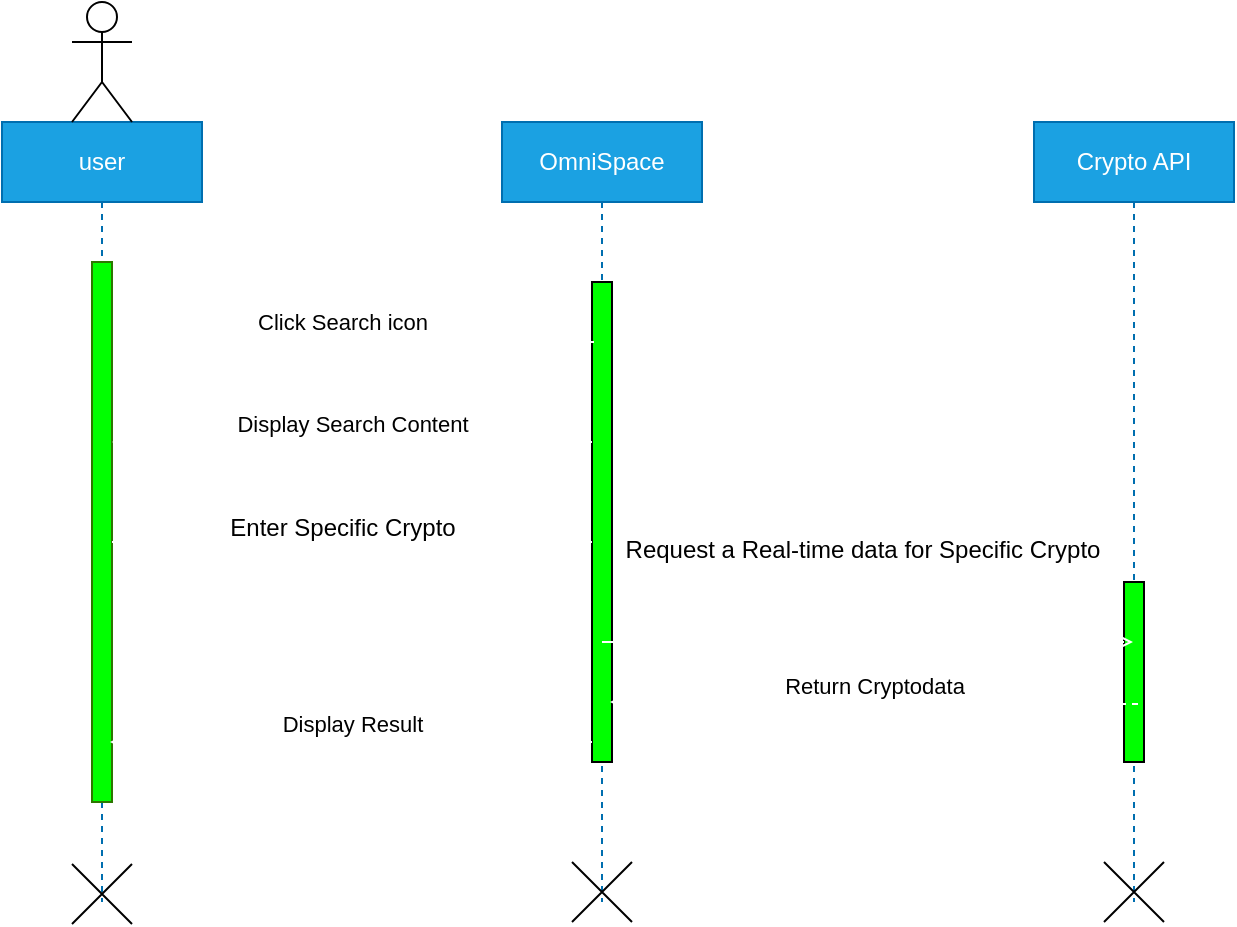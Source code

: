 <mxfile version="24.8.0">
  <diagram name="Page-1" id="2YBvvXClWsGukQMizWep">
    <mxGraphModel dx="926" dy="533" grid="1" gridSize="10" guides="1" tooltips="1" connect="1" arrows="1" fold="1" page="1" pageScale="1" pageWidth="850" pageHeight="1100" math="0" shadow="0">
      <root>
        <mxCell id="0" />
        <mxCell id="1" parent="0" />
        <mxCell id="aM9ryv3xv72pqoxQDRHE-1" value="user" style="shape=umlLifeline;perimeter=lifelinePerimeter;whiteSpace=wrap;html=1;container=0;dropTarget=0;collapsible=0;recursiveResize=0;outlineConnect=0;portConstraint=eastwest;newEdgeStyle={&quot;edgeStyle&quot;:&quot;elbowEdgeStyle&quot;,&quot;elbow&quot;:&quot;vertical&quot;,&quot;curved&quot;:0,&quot;rounded&quot;:0};fillColor=#1ba1e2;fontColor=#ffffff;strokeColor=#006EAF;" parent="1" vertex="1">
          <mxGeometry x="40" y="80" width="100" height="390" as="geometry" />
        </mxCell>
        <mxCell id="aM9ryv3xv72pqoxQDRHE-2" value="" style="html=1;points=[];perimeter=orthogonalPerimeter;outlineConnect=0;targetShapes=umlLifeline;portConstraint=eastwest;newEdgeStyle={&quot;edgeStyle&quot;:&quot;elbowEdgeStyle&quot;,&quot;elbow&quot;:&quot;vertical&quot;,&quot;curved&quot;:0,&quot;rounded&quot;:0};fillColor=#00FF00;fontColor=#ffffff;strokeColor=#2D7600;" parent="aM9ryv3xv72pqoxQDRHE-1" vertex="1">
          <mxGeometry x="45" y="70" width="10" height="270" as="geometry" />
        </mxCell>
        <mxCell id="aM9ryv3xv72pqoxQDRHE-5" value="OmniSpace" style="shape=umlLifeline;perimeter=lifelinePerimeter;whiteSpace=wrap;html=1;container=0;dropTarget=0;collapsible=0;recursiveResize=0;outlineConnect=0;portConstraint=eastwest;newEdgeStyle={&quot;edgeStyle&quot;:&quot;elbowEdgeStyle&quot;,&quot;elbow&quot;:&quot;vertical&quot;,&quot;curved&quot;:0,&quot;rounded&quot;:0};fillColor=#1ba1e2;fontColor=#ffffff;strokeColor=#006EAF;" parent="1" vertex="1">
          <mxGeometry x="290" y="80" width="100" height="390" as="geometry" />
        </mxCell>
        <mxCell id="aM9ryv3xv72pqoxQDRHE-6" value="" style="html=1;points=[];perimeter=orthogonalPerimeter;outlineConnect=0;targetShapes=umlLifeline;portConstraint=eastwest;newEdgeStyle={&quot;edgeStyle&quot;:&quot;elbowEdgeStyle&quot;,&quot;elbow&quot;:&quot;vertical&quot;,&quot;curved&quot;:0,&quot;rounded&quot;:0};fillColor=#00FF00;" parent="aM9ryv3xv72pqoxQDRHE-5" vertex="1">
          <mxGeometry x="45" y="80" width="10" height="240" as="geometry" />
        </mxCell>
        <mxCell id="aM9ryv3xv72pqoxQDRHE-8" value="Display Search Content" style="html=1;verticalAlign=bottom;endArrow=open;dashed=1;endSize=8;edgeStyle=elbowEdgeStyle;elbow=vertical;curved=0;rounded=0;strokeColor=#FFFFFF;" parent="1" source="aM9ryv3xv72pqoxQDRHE-6" edge="1">
          <mxGeometry relative="1" as="geometry">
            <mxPoint x="95" y="240" as="targetPoint" />
            <Array as="points">
              <mxPoint x="190" y="240" />
            </Array>
            <mxPoint x="325" y="240" as="sourcePoint" />
          </mxGeometry>
        </mxCell>
        <mxCell id="aM9ryv3xv72pqoxQDRHE-10" value="" style="html=1;verticalAlign=bottom;endArrow=open;dashed=1;endSize=8;edgeStyle=elbowEdgeStyle;elbow=horizontal;curved=0;rounded=0;strokeColor=#FFFFFF;" parent="1" target="aM9ryv3xv72pqoxQDRHE-6" edge="1">
          <mxGeometry relative="1" as="geometry">
            <mxPoint x="336" y="190" as="targetPoint" />
            <Array as="points">
              <mxPoint x="96" y="190" />
            </Array>
            <mxPoint x="336" y="190" as="sourcePoint" />
          </mxGeometry>
        </mxCell>
        <mxCell id="L9LZ-k_6zLOk1CvhENu7-12" value="Click Search icon" style="edgeLabel;html=1;align=center;verticalAlign=middle;resizable=0;points=[];" vertex="1" connectable="0" parent="aM9ryv3xv72pqoxQDRHE-10">
          <mxGeometry x="0.52" y="-2" relative="1" as="geometry">
            <mxPoint x="-10" y="-12" as="offset" />
          </mxGeometry>
        </mxCell>
        <mxCell id="L9LZ-k_6zLOk1CvhENu7-1" value="" style="shape=umlActor;verticalLabelPosition=bottom;verticalAlign=top;html=1;outlineConnect=0;" vertex="1" parent="1">
          <mxGeometry x="75" y="20" width="30" height="60" as="geometry" />
        </mxCell>
        <mxCell id="L9LZ-k_6zLOk1CvhENu7-4" value="Crypto API" style="shape=umlLifeline;perimeter=lifelinePerimeter;whiteSpace=wrap;html=1;container=0;dropTarget=0;collapsible=0;recursiveResize=0;outlineConnect=0;portConstraint=eastwest;newEdgeStyle={&quot;edgeStyle&quot;:&quot;elbowEdgeStyle&quot;,&quot;elbow&quot;:&quot;vertical&quot;,&quot;curved&quot;:0,&quot;rounded&quot;:0};fillColor=#1ba1e2;fontColor=#ffffff;strokeColor=#006EAF;" vertex="1" parent="1">
          <mxGeometry x="556" y="80" width="100" height="390" as="geometry" />
        </mxCell>
        <mxCell id="L9LZ-k_6zLOk1CvhENu7-5" value="" style="html=1;points=[];perimeter=orthogonalPerimeter;outlineConnect=0;targetShapes=umlLifeline;portConstraint=eastwest;newEdgeStyle={&quot;edgeStyle&quot;:&quot;elbowEdgeStyle&quot;,&quot;elbow&quot;:&quot;vertical&quot;,&quot;curved&quot;:0,&quot;rounded&quot;:0};fillColor=#00FF00;" vertex="1" parent="L9LZ-k_6zLOk1CvhENu7-4">
          <mxGeometry x="45" y="230" width="10" height="90" as="geometry" />
        </mxCell>
        <mxCell id="L9LZ-k_6zLOk1CvhENu7-7" value="" style="html=1;verticalAlign=bottom;endArrow=open;dashed=1;endSize=8;edgeStyle=elbowEdgeStyle;elbow=vertical;curved=0;rounded=0;strokeColor=#FFFFFF;" edge="1" parent="1" target="aM9ryv3xv72pqoxQDRHE-6">
          <mxGeometry relative="1" as="geometry">
            <mxPoint x="335" y="290" as="targetPoint" />
            <Array as="points">
              <mxPoint x="95" y="290" />
            </Array>
            <mxPoint x="335" y="290" as="sourcePoint" />
          </mxGeometry>
        </mxCell>
        <mxCell id="L9LZ-k_6zLOk1CvhENu7-9" value="Return Cryptodata" style="html=1;verticalAlign=bottom;endArrow=open;dashed=1;endSize=8;edgeStyle=elbowEdgeStyle;elbow=horizontal;curved=0;rounded=0;strokeColor=#FFFFFF;exitX=0.7;exitY=0.678;exitDx=0;exitDy=0;exitPerimeter=0;" edge="1" parent="1" source="L9LZ-k_6zLOk1CvhENu7-5">
          <mxGeometry relative="1" as="geometry">
            <mxPoint x="344" y="370" as="targetPoint" />
            <Array as="points" />
            <mxPoint x="578" y="370" as="sourcePoint" />
          </mxGeometry>
        </mxCell>
        <mxCell id="L9LZ-k_6zLOk1CvhENu7-10" value="Display Result" style="html=1;verticalAlign=bottom;endArrow=open;dashed=1;endSize=8;edgeStyle=elbowEdgeStyle;elbow=vertical;curved=0;rounded=0;strokeColor=#FFFFFF;" edge="1" parent="1" source="aM9ryv3xv72pqoxQDRHE-6">
          <mxGeometry relative="1" as="geometry">
            <mxPoint x="94" y="390" as="targetPoint" />
            <Array as="points">
              <mxPoint x="189" y="390" />
            </Array>
            <mxPoint x="324" y="390" as="sourcePoint" />
          </mxGeometry>
        </mxCell>
        <mxCell id="L9LZ-k_6zLOk1CvhENu7-16" value="Enter Specific Crypto" style="text;html=1;align=center;verticalAlign=middle;resizable=0;points=[];autosize=1;fillColor=none;strokeColor=none;" vertex="1" parent="1">
          <mxGeometry x="140" y="268" width="140" height="30" as="geometry" />
        </mxCell>
        <mxCell id="L9LZ-k_6zLOk1CvhENu7-17" value="" style="html=1;verticalAlign=bottom;endArrow=open;dashed=1;endSize=8;edgeStyle=elbowEdgeStyle;elbow=vertical;curved=0;rounded=0;strokeColor=#FFFFFF;fillColor=#000000;" edge="1" parent="1" target="L9LZ-k_6zLOk1CvhENu7-4">
          <mxGeometry relative="1" as="geometry">
            <mxPoint x="580" y="340" as="targetPoint" />
            <Array as="points">
              <mxPoint x="340" y="340" />
            </Array>
            <mxPoint x="580" y="340" as="sourcePoint" />
          </mxGeometry>
        </mxCell>
        <mxCell id="L9LZ-k_6zLOk1CvhENu7-18" value="Request a Real-time data for Specific Crypto" style="text;html=1;align=center;verticalAlign=middle;resizable=0;points=[];autosize=1;" vertex="1" parent="1">
          <mxGeometry x="340" y="279" width="260" height="30" as="geometry" />
        </mxCell>
        <mxCell id="L9LZ-k_6zLOk1CvhENu7-19" value="" style="shape=mxgraph.sysml.x;" vertex="1" parent="1">
          <mxGeometry x="75" y="451" width="30" height="30" as="geometry" />
        </mxCell>
        <mxCell id="L9LZ-k_6zLOk1CvhENu7-20" value="" style="shape=mxgraph.sysml.x;" vertex="1" parent="1">
          <mxGeometry x="325" y="450" width="30" height="30" as="geometry" />
        </mxCell>
        <mxCell id="L9LZ-k_6zLOk1CvhENu7-21" value="" style="shape=mxgraph.sysml.x;" vertex="1" parent="1">
          <mxGeometry x="591" y="450" width="30" height="30" as="geometry" />
        </mxCell>
      </root>
    </mxGraphModel>
  </diagram>
</mxfile>
